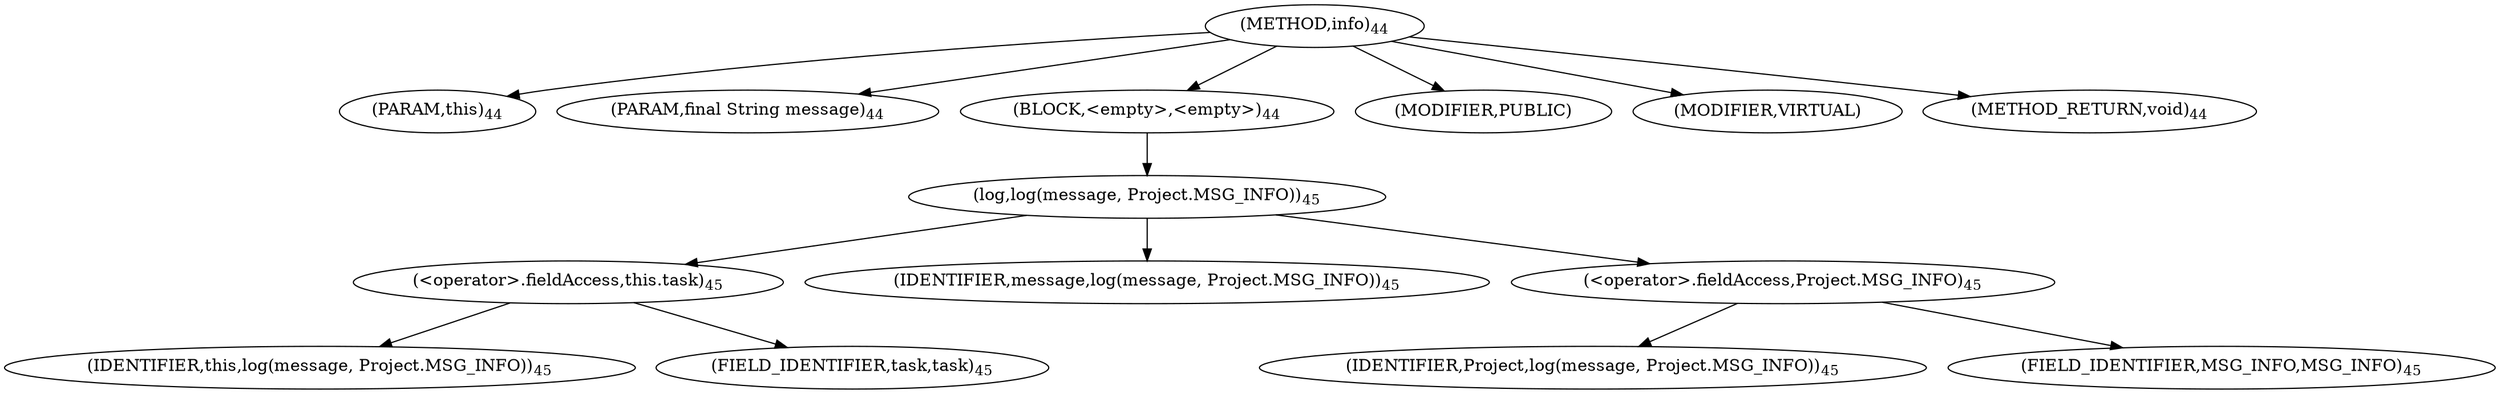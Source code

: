 digraph "info" {  
"36" [label = <(METHOD,info)<SUB>44</SUB>> ]
"37" [label = <(PARAM,this)<SUB>44</SUB>> ]
"38" [label = <(PARAM,final String message)<SUB>44</SUB>> ]
"39" [label = <(BLOCK,&lt;empty&gt;,&lt;empty&gt;)<SUB>44</SUB>> ]
"40" [label = <(log,log(message, Project.MSG_INFO))<SUB>45</SUB>> ]
"41" [label = <(&lt;operator&gt;.fieldAccess,this.task)<SUB>45</SUB>> ]
"42" [label = <(IDENTIFIER,this,log(message, Project.MSG_INFO))<SUB>45</SUB>> ]
"43" [label = <(FIELD_IDENTIFIER,task,task)<SUB>45</SUB>> ]
"44" [label = <(IDENTIFIER,message,log(message, Project.MSG_INFO))<SUB>45</SUB>> ]
"45" [label = <(&lt;operator&gt;.fieldAccess,Project.MSG_INFO)<SUB>45</SUB>> ]
"46" [label = <(IDENTIFIER,Project,log(message, Project.MSG_INFO))<SUB>45</SUB>> ]
"47" [label = <(FIELD_IDENTIFIER,MSG_INFO,MSG_INFO)<SUB>45</SUB>> ]
"48" [label = <(MODIFIER,PUBLIC)> ]
"49" [label = <(MODIFIER,VIRTUAL)> ]
"50" [label = <(METHOD_RETURN,void)<SUB>44</SUB>> ]
  "36" -> "37" 
  "36" -> "38" 
  "36" -> "39" 
  "36" -> "48" 
  "36" -> "49" 
  "36" -> "50" 
  "39" -> "40" 
  "40" -> "41" 
  "40" -> "44" 
  "40" -> "45" 
  "41" -> "42" 
  "41" -> "43" 
  "45" -> "46" 
  "45" -> "47" 
}

